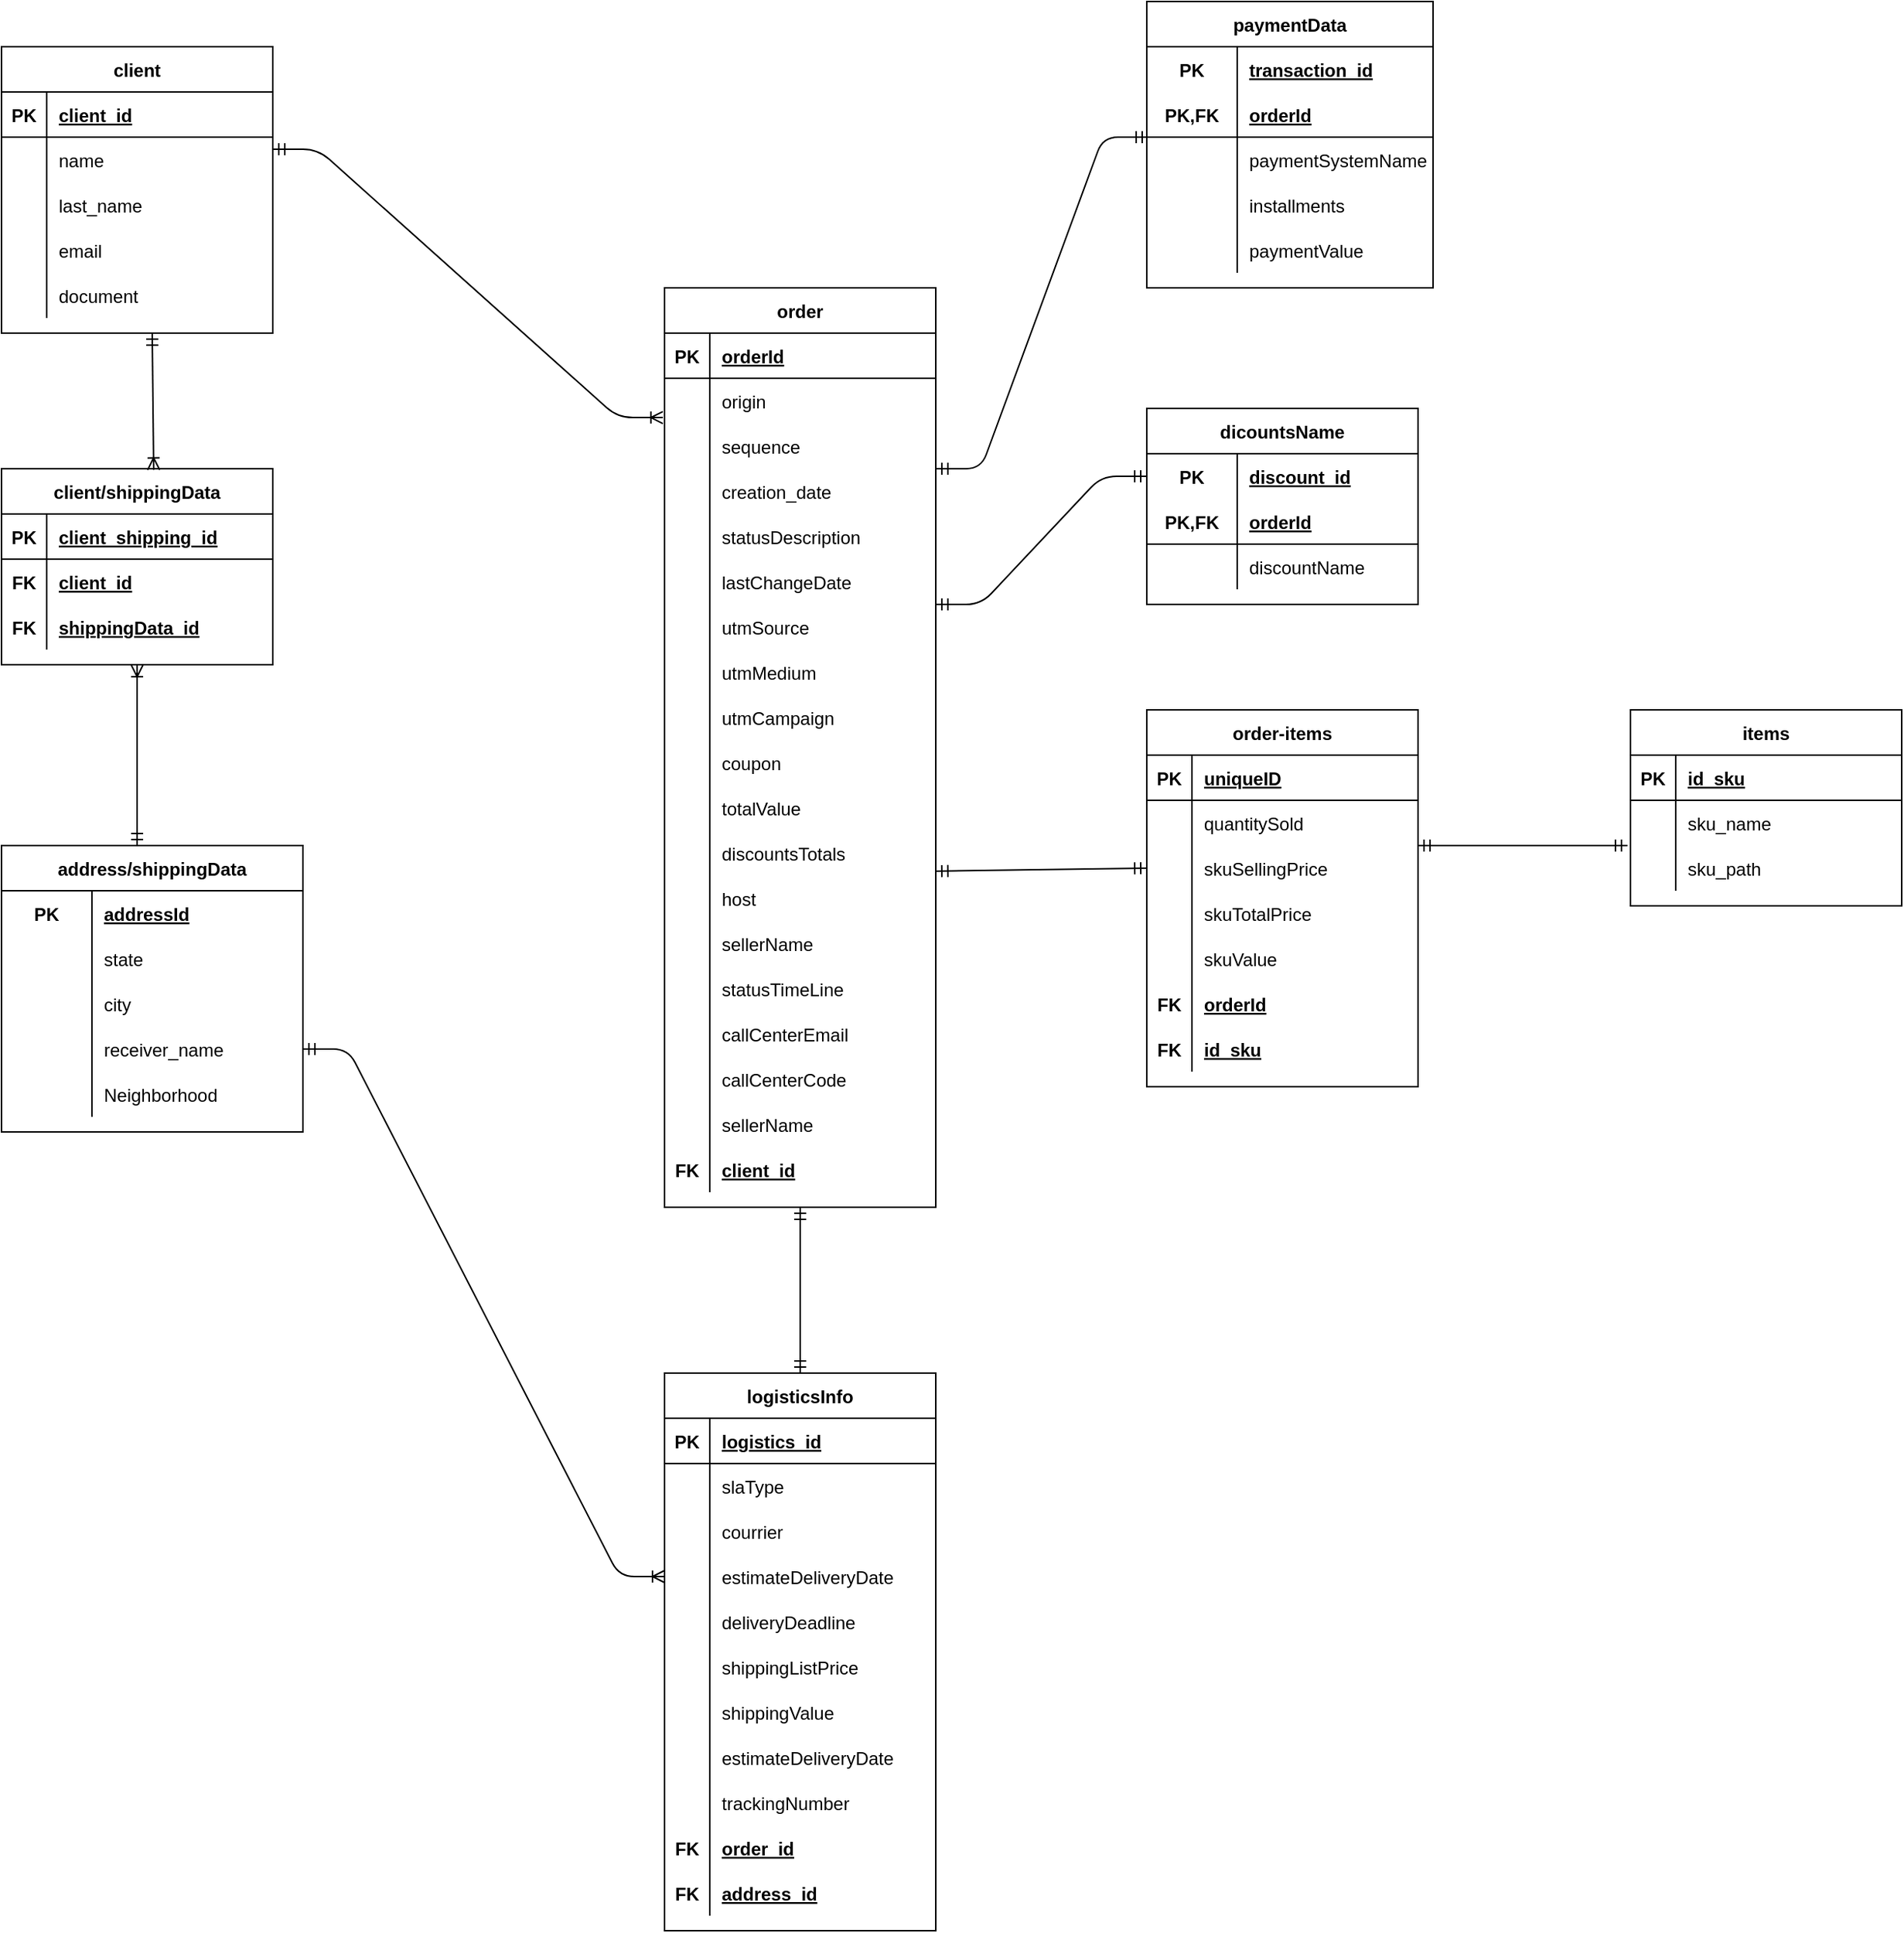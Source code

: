 <mxfile version="14.4.8" type="github">
  <diagram id="604gk_03kegVSwsiIHyd" name="Page-1">
    <mxGraphModel dx="868" dy="450" grid="1" gridSize="10" guides="1" tooltips="1" connect="1" arrows="0" fold="1" page="1" pageScale="1" pageWidth="827" pageHeight="1169" math="0" shadow="0">
      <root>
        <mxCell id="0" />
        <mxCell id="1" parent="0" />
        <mxCell id="rTyn1gQWYmgTWFJ3PG4c-1" value="client" style="shape=table;startSize=30;container=1;collapsible=1;childLayout=tableLayout;fixedRows=1;rowLines=0;fontStyle=1;align=center;resizeLast=1;" parent="1" vertex="1">
          <mxGeometry x="160" y="80" width="180" height="190" as="geometry">
            <mxRectangle x="160" y="80" width="70" height="30" as="alternateBounds" />
          </mxGeometry>
        </mxCell>
        <mxCell id="rTyn1gQWYmgTWFJ3PG4c-2" value="" style="shape=partialRectangle;collapsible=0;dropTarget=0;pointerEvents=0;fillColor=none;top=0;left=0;bottom=1;right=0;points=[[0,0.5],[1,0.5]];portConstraint=eastwest;" parent="rTyn1gQWYmgTWFJ3PG4c-1" vertex="1">
          <mxGeometry y="30" width="180" height="30" as="geometry" />
        </mxCell>
        <mxCell id="rTyn1gQWYmgTWFJ3PG4c-3" value="PK" style="shape=partialRectangle;connectable=0;fillColor=none;top=0;left=0;bottom=0;right=0;fontStyle=1;overflow=hidden;" parent="rTyn1gQWYmgTWFJ3PG4c-2" vertex="1">
          <mxGeometry width="30" height="30" as="geometry" />
        </mxCell>
        <mxCell id="rTyn1gQWYmgTWFJ3PG4c-4" value="client_id" style="shape=partialRectangle;connectable=0;fillColor=none;top=0;left=0;bottom=0;right=0;align=left;spacingLeft=6;fontStyle=5;overflow=hidden;" parent="rTyn1gQWYmgTWFJ3PG4c-2" vertex="1">
          <mxGeometry x="30" width="150" height="30" as="geometry" />
        </mxCell>
        <mxCell id="rTyn1gQWYmgTWFJ3PG4c-5" value="" style="shape=partialRectangle;collapsible=0;dropTarget=0;pointerEvents=0;fillColor=none;top=0;left=0;bottom=0;right=0;points=[[0,0.5],[1,0.5]];portConstraint=eastwest;" parent="rTyn1gQWYmgTWFJ3PG4c-1" vertex="1">
          <mxGeometry y="60" width="180" height="30" as="geometry" />
        </mxCell>
        <mxCell id="rTyn1gQWYmgTWFJ3PG4c-6" value="" style="shape=partialRectangle;connectable=0;fillColor=none;top=0;left=0;bottom=0;right=0;editable=1;overflow=hidden;" parent="rTyn1gQWYmgTWFJ3PG4c-5" vertex="1">
          <mxGeometry width="30" height="30" as="geometry" />
        </mxCell>
        <mxCell id="rTyn1gQWYmgTWFJ3PG4c-7" value="name" style="shape=partialRectangle;connectable=0;fillColor=none;top=0;left=0;bottom=0;right=0;align=left;spacingLeft=6;overflow=hidden;" parent="rTyn1gQWYmgTWFJ3PG4c-5" vertex="1">
          <mxGeometry x="30" width="150" height="30" as="geometry" />
        </mxCell>
        <mxCell id="rTyn1gQWYmgTWFJ3PG4c-8" value="" style="shape=partialRectangle;collapsible=0;dropTarget=0;pointerEvents=0;fillColor=none;top=0;left=0;bottom=0;right=0;points=[[0,0.5],[1,0.5]];portConstraint=eastwest;" parent="rTyn1gQWYmgTWFJ3PG4c-1" vertex="1">
          <mxGeometry y="90" width="180" height="30" as="geometry" />
        </mxCell>
        <mxCell id="rTyn1gQWYmgTWFJ3PG4c-9" value="" style="shape=partialRectangle;connectable=0;fillColor=none;top=0;left=0;bottom=0;right=0;editable=1;overflow=hidden;" parent="rTyn1gQWYmgTWFJ3PG4c-8" vertex="1">
          <mxGeometry width="30" height="30" as="geometry" />
        </mxCell>
        <mxCell id="rTyn1gQWYmgTWFJ3PG4c-10" value="last_name" style="shape=partialRectangle;connectable=0;fillColor=none;top=0;left=0;bottom=0;right=0;align=left;spacingLeft=6;overflow=hidden;" parent="rTyn1gQWYmgTWFJ3PG4c-8" vertex="1">
          <mxGeometry x="30" width="150" height="30" as="geometry" />
        </mxCell>
        <mxCell id="rTyn1gQWYmgTWFJ3PG4c-11" value="" style="shape=partialRectangle;collapsible=0;dropTarget=0;pointerEvents=0;fillColor=none;top=0;left=0;bottom=0;right=0;points=[[0,0.5],[1,0.5]];portConstraint=eastwest;" parent="rTyn1gQWYmgTWFJ3PG4c-1" vertex="1">
          <mxGeometry y="120" width="180" height="30" as="geometry" />
        </mxCell>
        <mxCell id="rTyn1gQWYmgTWFJ3PG4c-12" value="" style="shape=partialRectangle;connectable=0;fillColor=none;top=0;left=0;bottom=0;right=0;editable=1;overflow=hidden;" parent="rTyn1gQWYmgTWFJ3PG4c-11" vertex="1">
          <mxGeometry width="30" height="30" as="geometry" />
        </mxCell>
        <mxCell id="rTyn1gQWYmgTWFJ3PG4c-13" value="email" style="shape=partialRectangle;connectable=0;fillColor=none;top=0;left=0;bottom=0;right=0;align=left;spacingLeft=6;overflow=hidden;" parent="rTyn1gQWYmgTWFJ3PG4c-11" vertex="1">
          <mxGeometry x="30" width="150" height="30" as="geometry" />
        </mxCell>
        <mxCell id="H4yNFeZcVPX56d_gbrr9-9" value="" style="shape=partialRectangle;collapsible=0;dropTarget=0;pointerEvents=0;fillColor=none;top=0;left=0;bottom=0;right=0;points=[[0,0.5],[1,0.5]];portConstraint=eastwest;" parent="rTyn1gQWYmgTWFJ3PG4c-1" vertex="1">
          <mxGeometry y="150" width="180" height="30" as="geometry" />
        </mxCell>
        <mxCell id="H4yNFeZcVPX56d_gbrr9-10" value="" style="shape=partialRectangle;connectable=0;fillColor=none;top=0;left=0;bottom=0;right=0;editable=1;overflow=hidden;" parent="H4yNFeZcVPX56d_gbrr9-9" vertex="1">
          <mxGeometry width="30" height="30" as="geometry" />
        </mxCell>
        <mxCell id="H4yNFeZcVPX56d_gbrr9-11" value="document" style="shape=partialRectangle;connectable=0;fillColor=none;top=0;left=0;bottom=0;right=0;align=left;spacingLeft=6;overflow=hidden;" parent="H4yNFeZcVPX56d_gbrr9-9" vertex="1">
          <mxGeometry x="30" width="150" height="30" as="geometry" />
        </mxCell>
        <mxCell id="rTyn1gQWYmgTWFJ3PG4c-28" value="address/shippingData" style="shape=table;startSize=30;container=1;collapsible=1;childLayout=tableLayout;fixedRows=1;rowLines=0;fontStyle=1;align=center;resizeLast=1;" parent="1" vertex="1">
          <mxGeometry x="160" y="610" width="200" height="190" as="geometry" />
        </mxCell>
        <mxCell id="rTyn1gQWYmgTWFJ3PG4c-29" value="" style="shape=partialRectangle;collapsible=0;dropTarget=0;pointerEvents=0;fillColor=none;top=0;left=0;bottom=0;right=0;points=[[0,0.5],[1,0.5]];portConstraint=eastwest;" parent="rTyn1gQWYmgTWFJ3PG4c-28" vertex="1">
          <mxGeometry y="30" width="200" height="30" as="geometry" />
        </mxCell>
        <mxCell id="rTyn1gQWYmgTWFJ3PG4c-30" value="PK" style="shape=partialRectangle;connectable=0;fillColor=none;top=0;left=0;bottom=0;right=0;fontStyle=1;overflow=hidden;" parent="rTyn1gQWYmgTWFJ3PG4c-29" vertex="1">
          <mxGeometry width="60" height="30" as="geometry" />
        </mxCell>
        <mxCell id="rTyn1gQWYmgTWFJ3PG4c-31" value="addressId" style="shape=partialRectangle;connectable=0;fillColor=none;top=0;left=0;bottom=0;right=0;align=left;spacingLeft=6;fontStyle=5;overflow=hidden;" parent="rTyn1gQWYmgTWFJ3PG4c-29" vertex="1">
          <mxGeometry x="60" width="140" height="30" as="geometry" />
        </mxCell>
        <mxCell id="rTyn1gQWYmgTWFJ3PG4c-35" value="" style="shape=partialRectangle;collapsible=0;dropTarget=0;pointerEvents=0;fillColor=none;top=0;left=0;bottom=0;right=0;points=[[0,0.5],[1,0.5]];portConstraint=eastwest;" parent="rTyn1gQWYmgTWFJ3PG4c-28" vertex="1">
          <mxGeometry y="60" width="200" height="30" as="geometry" />
        </mxCell>
        <mxCell id="rTyn1gQWYmgTWFJ3PG4c-36" value="" style="shape=partialRectangle;connectable=0;fillColor=none;top=0;left=0;bottom=0;right=0;editable=1;overflow=hidden;" parent="rTyn1gQWYmgTWFJ3PG4c-35" vertex="1">
          <mxGeometry width="60" height="30" as="geometry" />
        </mxCell>
        <mxCell id="rTyn1gQWYmgTWFJ3PG4c-37" value="state" style="shape=partialRectangle;connectable=0;fillColor=none;top=0;left=0;bottom=0;right=0;align=left;spacingLeft=6;overflow=hidden;" parent="rTyn1gQWYmgTWFJ3PG4c-35" vertex="1">
          <mxGeometry x="60" width="140" height="30" as="geometry" />
        </mxCell>
        <mxCell id="rTyn1gQWYmgTWFJ3PG4c-38" value="" style="shape=partialRectangle;collapsible=0;dropTarget=0;pointerEvents=0;fillColor=none;top=0;left=0;bottom=0;right=0;points=[[0,0.5],[1,0.5]];portConstraint=eastwest;" parent="rTyn1gQWYmgTWFJ3PG4c-28" vertex="1">
          <mxGeometry y="90" width="200" height="30" as="geometry" />
        </mxCell>
        <mxCell id="rTyn1gQWYmgTWFJ3PG4c-39" value="" style="shape=partialRectangle;connectable=0;fillColor=none;top=0;left=0;bottom=0;right=0;editable=1;overflow=hidden;" parent="rTyn1gQWYmgTWFJ3PG4c-38" vertex="1">
          <mxGeometry width="60" height="30" as="geometry" />
        </mxCell>
        <mxCell id="rTyn1gQWYmgTWFJ3PG4c-40" value="city" style="shape=partialRectangle;connectable=0;fillColor=none;top=0;left=0;bottom=0;right=0;align=left;spacingLeft=6;overflow=hidden;" parent="rTyn1gQWYmgTWFJ3PG4c-38" vertex="1">
          <mxGeometry x="60" width="140" height="30" as="geometry" />
        </mxCell>
        <mxCell id="rTyn1gQWYmgTWFJ3PG4c-41" value="" style="shape=partialRectangle;collapsible=0;dropTarget=0;pointerEvents=0;fillColor=none;top=0;left=0;bottom=0;right=0;points=[[0,0.5],[1,0.5]];portConstraint=eastwest;" parent="rTyn1gQWYmgTWFJ3PG4c-28" vertex="1">
          <mxGeometry y="120" width="200" height="30" as="geometry" />
        </mxCell>
        <mxCell id="rTyn1gQWYmgTWFJ3PG4c-42" value="" style="shape=partialRectangle;connectable=0;fillColor=none;top=0;left=0;bottom=0;right=0;editable=1;overflow=hidden;" parent="rTyn1gQWYmgTWFJ3PG4c-41" vertex="1">
          <mxGeometry width="60" height="30" as="geometry" />
        </mxCell>
        <mxCell id="rTyn1gQWYmgTWFJ3PG4c-43" value="receiver_name" style="shape=partialRectangle;connectable=0;fillColor=none;top=0;left=0;bottom=0;right=0;align=left;spacingLeft=6;overflow=hidden;" parent="rTyn1gQWYmgTWFJ3PG4c-41" vertex="1">
          <mxGeometry x="60" width="140" height="30" as="geometry" />
        </mxCell>
        <mxCell id="rTyn1gQWYmgTWFJ3PG4c-44" value="" style="shape=partialRectangle;collapsible=0;dropTarget=0;pointerEvents=0;fillColor=none;top=0;left=0;bottom=0;right=0;points=[[0,0.5],[1,0.5]];portConstraint=eastwest;" parent="rTyn1gQWYmgTWFJ3PG4c-28" vertex="1">
          <mxGeometry y="150" width="200" height="30" as="geometry" />
        </mxCell>
        <mxCell id="rTyn1gQWYmgTWFJ3PG4c-45" value="" style="shape=partialRectangle;connectable=0;fillColor=none;top=0;left=0;bottom=0;right=0;editable=1;overflow=hidden;" parent="rTyn1gQWYmgTWFJ3PG4c-44" vertex="1">
          <mxGeometry width="60" height="30" as="geometry" />
        </mxCell>
        <mxCell id="rTyn1gQWYmgTWFJ3PG4c-46" value="Neighborhood" style="shape=partialRectangle;connectable=0;fillColor=none;top=0;left=0;bottom=0;right=0;align=left;spacingLeft=6;overflow=hidden;" parent="rTyn1gQWYmgTWFJ3PG4c-44" vertex="1">
          <mxGeometry x="60" width="140" height="30" as="geometry" />
        </mxCell>
        <mxCell id="rTyn1gQWYmgTWFJ3PG4c-50" value="order" style="shape=table;startSize=30;container=1;collapsible=1;childLayout=tableLayout;fixedRows=1;rowLines=0;fontStyle=1;align=center;resizeLast=1;" parent="1" vertex="1">
          <mxGeometry x="600" y="240" width="180" height="610" as="geometry" />
        </mxCell>
        <mxCell id="rTyn1gQWYmgTWFJ3PG4c-51" value="" style="shape=partialRectangle;collapsible=0;dropTarget=0;pointerEvents=0;fillColor=none;top=0;left=0;bottom=1;right=0;points=[[0,0.5],[1,0.5]];portConstraint=eastwest;" parent="rTyn1gQWYmgTWFJ3PG4c-50" vertex="1">
          <mxGeometry y="30" width="180" height="30" as="geometry" />
        </mxCell>
        <mxCell id="rTyn1gQWYmgTWFJ3PG4c-52" value="PK" style="shape=partialRectangle;connectable=0;fillColor=none;top=0;left=0;bottom=0;right=0;fontStyle=1;overflow=hidden;" parent="rTyn1gQWYmgTWFJ3PG4c-51" vertex="1">
          <mxGeometry width="30" height="30" as="geometry" />
        </mxCell>
        <mxCell id="rTyn1gQWYmgTWFJ3PG4c-53" value="orderId" style="shape=partialRectangle;connectable=0;fillColor=none;top=0;left=0;bottom=0;right=0;align=left;spacingLeft=6;fontStyle=5;overflow=hidden;" parent="rTyn1gQWYmgTWFJ3PG4c-51" vertex="1">
          <mxGeometry x="30" width="150" height="30" as="geometry" />
        </mxCell>
        <mxCell id="rTyn1gQWYmgTWFJ3PG4c-54" value="" style="shape=partialRectangle;collapsible=0;dropTarget=0;pointerEvents=0;fillColor=none;top=0;left=0;bottom=0;right=0;points=[[0,0.5],[1,0.5]];portConstraint=eastwest;" parent="rTyn1gQWYmgTWFJ3PG4c-50" vertex="1">
          <mxGeometry y="60" width="180" height="30" as="geometry" />
        </mxCell>
        <mxCell id="rTyn1gQWYmgTWFJ3PG4c-55" value="" style="shape=partialRectangle;connectable=0;fillColor=none;top=0;left=0;bottom=0;right=0;editable=1;overflow=hidden;" parent="rTyn1gQWYmgTWFJ3PG4c-54" vertex="1">
          <mxGeometry width="30" height="30" as="geometry" />
        </mxCell>
        <mxCell id="rTyn1gQWYmgTWFJ3PG4c-56" value="origin" style="shape=partialRectangle;connectable=0;fillColor=none;top=0;left=0;bottom=0;right=0;align=left;spacingLeft=6;overflow=hidden;" parent="rTyn1gQWYmgTWFJ3PG4c-54" vertex="1">
          <mxGeometry x="30" width="150" height="30" as="geometry" />
        </mxCell>
        <mxCell id="rTyn1gQWYmgTWFJ3PG4c-57" value="" style="shape=partialRectangle;collapsible=0;dropTarget=0;pointerEvents=0;fillColor=none;top=0;left=0;bottom=0;right=0;points=[[0,0.5],[1,0.5]];portConstraint=eastwest;" parent="rTyn1gQWYmgTWFJ3PG4c-50" vertex="1">
          <mxGeometry y="90" width="180" height="30" as="geometry" />
        </mxCell>
        <mxCell id="rTyn1gQWYmgTWFJ3PG4c-58" value="" style="shape=partialRectangle;connectable=0;fillColor=none;top=0;left=0;bottom=0;right=0;editable=1;overflow=hidden;" parent="rTyn1gQWYmgTWFJ3PG4c-57" vertex="1">
          <mxGeometry width="30" height="30" as="geometry" />
        </mxCell>
        <mxCell id="rTyn1gQWYmgTWFJ3PG4c-59" value="sequence" style="shape=partialRectangle;connectable=0;fillColor=none;top=0;left=0;bottom=0;right=0;align=left;spacingLeft=6;overflow=hidden;" parent="rTyn1gQWYmgTWFJ3PG4c-57" vertex="1">
          <mxGeometry x="30" width="150" height="30" as="geometry" />
        </mxCell>
        <mxCell id="rTyn1gQWYmgTWFJ3PG4c-60" value="" style="shape=partialRectangle;collapsible=0;dropTarget=0;pointerEvents=0;fillColor=none;top=0;left=0;bottom=0;right=0;points=[[0,0.5],[1,0.5]];portConstraint=eastwest;" parent="rTyn1gQWYmgTWFJ3PG4c-50" vertex="1">
          <mxGeometry y="120" width="180" height="30" as="geometry" />
        </mxCell>
        <mxCell id="rTyn1gQWYmgTWFJ3PG4c-61" value="" style="shape=partialRectangle;connectable=0;fillColor=none;top=0;left=0;bottom=0;right=0;editable=1;overflow=hidden;" parent="rTyn1gQWYmgTWFJ3PG4c-60" vertex="1">
          <mxGeometry width="30" height="30" as="geometry" />
        </mxCell>
        <mxCell id="rTyn1gQWYmgTWFJ3PG4c-62" value="creation_date" style="shape=partialRectangle;connectable=0;fillColor=none;top=0;left=0;bottom=0;right=0;align=left;spacingLeft=6;overflow=hidden;" parent="rTyn1gQWYmgTWFJ3PG4c-60" vertex="1">
          <mxGeometry x="30" width="150" height="30" as="geometry" />
        </mxCell>
        <mxCell id="rTyn1gQWYmgTWFJ3PG4c-64" value="" style="shape=partialRectangle;collapsible=0;dropTarget=0;pointerEvents=0;fillColor=none;top=0;left=0;bottom=0;right=0;points=[[0,0.5],[1,0.5]];portConstraint=eastwest;" parent="rTyn1gQWYmgTWFJ3PG4c-50" vertex="1">
          <mxGeometry y="150" width="180" height="30" as="geometry" />
        </mxCell>
        <mxCell id="rTyn1gQWYmgTWFJ3PG4c-65" value="" style="shape=partialRectangle;connectable=0;fillColor=none;top=0;left=0;bottom=0;right=0;editable=1;overflow=hidden;" parent="rTyn1gQWYmgTWFJ3PG4c-64" vertex="1">
          <mxGeometry width="30" height="30" as="geometry" />
        </mxCell>
        <mxCell id="rTyn1gQWYmgTWFJ3PG4c-66" value="statusDescription" style="shape=partialRectangle;connectable=0;fillColor=none;top=0;left=0;bottom=0;right=0;align=left;spacingLeft=6;overflow=hidden;" parent="rTyn1gQWYmgTWFJ3PG4c-64" vertex="1">
          <mxGeometry x="30" width="150" height="30" as="geometry" />
        </mxCell>
        <mxCell id="rTyn1gQWYmgTWFJ3PG4c-67" value="" style="shape=partialRectangle;collapsible=0;dropTarget=0;pointerEvents=0;fillColor=none;top=0;left=0;bottom=0;right=0;points=[[0,0.5],[1,0.5]];portConstraint=eastwest;" parent="rTyn1gQWYmgTWFJ3PG4c-50" vertex="1">
          <mxGeometry y="180" width="180" height="30" as="geometry" />
        </mxCell>
        <mxCell id="rTyn1gQWYmgTWFJ3PG4c-68" value="" style="shape=partialRectangle;connectable=0;fillColor=none;top=0;left=0;bottom=0;right=0;editable=1;overflow=hidden;" parent="rTyn1gQWYmgTWFJ3PG4c-67" vertex="1">
          <mxGeometry width="30" height="30" as="geometry" />
        </mxCell>
        <mxCell id="rTyn1gQWYmgTWFJ3PG4c-69" value="lastChangeDate" style="shape=partialRectangle;connectable=0;fillColor=none;top=0;left=0;bottom=0;right=0;align=left;spacingLeft=6;overflow=hidden;" parent="rTyn1gQWYmgTWFJ3PG4c-67" vertex="1">
          <mxGeometry x="30" width="150" height="30" as="geometry" />
        </mxCell>
        <mxCell id="rTyn1gQWYmgTWFJ3PG4c-70" value="" style="shape=partialRectangle;collapsible=0;dropTarget=0;pointerEvents=0;fillColor=none;top=0;left=0;bottom=0;right=0;points=[[0,0.5],[1,0.5]];portConstraint=eastwest;" parent="rTyn1gQWYmgTWFJ3PG4c-50" vertex="1">
          <mxGeometry y="210" width="180" height="30" as="geometry" />
        </mxCell>
        <mxCell id="rTyn1gQWYmgTWFJ3PG4c-71" value="" style="shape=partialRectangle;connectable=0;fillColor=none;top=0;left=0;bottom=0;right=0;editable=1;overflow=hidden;" parent="rTyn1gQWYmgTWFJ3PG4c-70" vertex="1">
          <mxGeometry width="30" height="30" as="geometry" />
        </mxCell>
        <mxCell id="rTyn1gQWYmgTWFJ3PG4c-72" value="utmSource" style="shape=partialRectangle;connectable=0;fillColor=none;top=0;left=0;bottom=0;right=0;align=left;spacingLeft=6;overflow=hidden;" parent="rTyn1gQWYmgTWFJ3PG4c-70" vertex="1">
          <mxGeometry x="30" width="150" height="30" as="geometry" />
        </mxCell>
        <mxCell id="dsXv5c9ocNyqyRWNyyf_-46" value="" style="shape=partialRectangle;collapsible=0;dropTarget=0;pointerEvents=0;fillColor=none;top=0;left=0;bottom=0;right=0;points=[[0,0.5],[1,0.5]];portConstraint=eastwest;" parent="rTyn1gQWYmgTWFJ3PG4c-50" vertex="1">
          <mxGeometry y="240" width="180" height="30" as="geometry" />
        </mxCell>
        <mxCell id="dsXv5c9ocNyqyRWNyyf_-47" value="" style="shape=partialRectangle;connectable=0;fillColor=none;top=0;left=0;bottom=0;right=0;editable=1;overflow=hidden;" parent="dsXv5c9ocNyqyRWNyyf_-46" vertex="1">
          <mxGeometry width="30" height="30" as="geometry" />
        </mxCell>
        <mxCell id="dsXv5c9ocNyqyRWNyyf_-48" value="utmMedium" style="shape=partialRectangle;connectable=0;fillColor=none;top=0;left=0;bottom=0;right=0;align=left;spacingLeft=6;overflow=hidden;" parent="dsXv5c9ocNyqyRWNyyf_-46" vertex="1">
          <mxGeometry x="30" width="150" height="30" as="geometry" />
        </mxCell>
        <mxCell id="H4yNFeZcVPX56d_gbrr9-6" value="" style="shape=partialRectangle;collapsible=0;dropTarget=0;pointerEvents=0;fillColor=none;top=0;left=0;bottom=0;right=0;points=[[0,0.5],[1,0.5]];portConstraint=eastwest;" parent="rTyn1gQWYmgTWFJ3PG4c-50" vertex="1">
          <mxGeometry y="270" width="180" height="30" as="geometry" />
        </mxCell>
        <mxCell id="H4yNFeZcVPX56d_gbrr9-7" value="" style="shape=partialRectangle;connectable=0;fillColor=none;top=0;left=0;bottom=0;right=0;editable=1;overflow=hidden;" parent="H4yNFeZcVPX56d_gbrr9-6" vertex="1">
          <mxGeometry width="30" height="30" as="geometry" />
        </mxCell>
        <mxCell id="H4yNFeZcVPX56d_gbrr9-8" value="utmCampaign" style="shape=partialRectangle;connectable=0;fillColor=none;top=0;left=0;bottom=0;right=0;align=left;spacingLeft=6;overflow=hidden;" parent="H4yNFeZcVPX56d_gbrr9-6" vertex="1">
          <mxGeometry x="30" width="150" height="30" as="geometry" />
        </mxCell>
        <mxCell id="dsXv5c9ocNyqyRWNyyf_-49" value="" style="shape=partialRectangle;collapsible=0;dropTarget=0;pointerEvents=0;fillColor=none;top=0;left=0;bottom=0;right=0;points=[[0,0.5],[1,0.5]];portConstraint=eastwest;" parent="rTyn1gQWYmgTWFJ3PG4c-50" vertex="1">
          <mxGeometry y="300" width="180" height="30" as="geometry" />
        </mxCell>
        <mxCell id="dsXv5c9ocNyqyRWNyyf_-50" value="" style="shape=partialRectangle;connectable=0;fillColor=none;top=0;left=0;bottom=0;right=0;editable=1;overflow=hidden;" parent="dsXv5c9ocNyqyRWNyyf_-49" vertex="1">
          <mxGeometry width="30" height="30" as="geometry" />
        </mxCell>
        <mxCell id="dsXv5c9ocNyqyRWNyyf_-51" value="coupon" style="shape=partialRectangle;connectable=0;fillColor=none;top=0;left=0;bottom=0;right=0;align=left;spacingLeft=6;overflow=hidden;" parent="dsXv5c9ocNyqyRWNyyf_-49" vertex="1">
          <mxGeometry x="30" width="150" height="30" as="geometry" />
        </mxCell>
        <mxCell id="dsXv5c9ocNyqyRWNyyf_-52" value="" style="shape=partialRectangle;collapsible=0;dropTarget=0;pointerEvents=0;fillColor=none;top=0;left=0;bottom=0;right=0;points=[[0,0.5],[1,0.5]];portConstraint=eastwest;" parent="rTyn1gQWYmgTWFJ3PG4c-50" vertex="1">
          <mxGeometry y="330" width="180" height="30" as="geometry" />
        </mxCell>
        <mxCell id="dsXv5c9ocNyqyRWNyyf_-53" value="" style="shape=partialRectangle;connectable=0;fillColor=none;top=0;left=0;bottom=0;right=0;editable=1;overflow=hidden;" parent="dsXv5c9ocNyqyRWNyyf_-52" vertex="1">
          <mxGeometry width="30" height="30" as="geometry" />
        </mxCell>
        <mxCell id="dsXv5c9ocNyqyRWNyyf_-54" value="totalValue" style="shape=partialRectangle;connectable=0;fillColor=none;top=0;left=0;bottom=0;right=0;align=left;spacingLeft=6;overflow=hidden;" parent="dsXv5c9ocNyqyRWNyyf_-52" vertex="1">
          <mxGeometry x="30" width="150" height="30" as="geometry" />
        </mxCell>
        <mxCell id="dsXv5c9ocNyqyRWNyyf_-55" value="" style="shape=partialRectangle;collapsible=0;dropTarget=0;pointerEvents=0;fillColor=none;top=0;left=0;bottom=0;right=0;points=[[0,0.5],[1,0.5]];portConstraint=eastwest;" parent="rTyn1gQWYmgTWFJ3PG4c-50" vertex="1">
          <mxGeometry y="360" width="180" height="30" as="geometry" />
        </mxCell>
        <mxCell id="dsXv5c9ocNyqyRWNyyf_-56" value="" style="shape=partialRectangle;connectable=0;fillColor=none;top=0;left=0;bottom=0;right=0;editable=1;overflow=hidden;" parent="dsXv5c9ocNyqyRWNyyf_-55" vertex="1">
          <mxGeometry width="30" height="30" as="geometry" />
        </mxCell>
        <mxCell id="dsXv5c9ocNyqyRWNyyf_-57" value="discountsTotals" style="shape=partialRectangle;connectable=0;fillColor=none;top=0;left=0;bottom=0;right=0;align=left;spacingLeft=6;overflow=hidden;" parent="dsXv5c9ocNyqyRWNyyf_-55" vertex="1">
          <mxGeometry x="30" width="150" height="30" as="geometry" />
        </mxCell>
        <mxCell id="dsXv5c9ocNyqyRWNyyf_-64" value="" style="shape=partialRectangle;collapsible=0;dropTarget=0;pointerEvents=0;fillColor=none;top=0;left=0;bottom=0;right=0;points=[[0,0.5],[1,0.5]];portConstraint=eastwest;" parent="rTyn1gQWYmgTWFJ3PG4c-50" vertex="1">
          <mxGeometry y="390" width="180" height="30" as="geometry" />
        </mxCell>
        <mxCell id="dsXv5c9ocNyqyRWNyyf_-65" value="" style="shape=partialRectangle;connectable=0;fillColor=none;top=0;left=0;bottom=0;right=0;editable=1;overflow=hidden;" parent="dsXv5c9ocNyqyRWNyyf_-64" vertex="1">
          <mxGeometry width="30" height="30" as="geometry" />
        </mxCell>
        <mxCell id="dsXv5c9ocNyqyRWNyyf_-66" value="host" style="shape=partialRectangle;connectable=0;fillColor=none;top=0;left=0;bottom=0;right=0;align=left;spacingLeft=6;overflow=hidden;" parent="dsXv5c9ocNyqyRWNyyf_-64" vertex="1">
          <mxGeometry x="30" width="150" height="30" as="geometry" />
        </mxCell>
        <mxCell id="dsXv5c9ocNyqyRWNyyf_-58" value="" style="shape=partialRectangle;collapsible=0;dropTarget=0;pointerEvents=0;fillColor=none;top=0;left=0;bottom=0;right=0;points=[[0,0.5],[1,0.5]];portConstraint=eastwest;" parent="rTyn1gQWYmgTWFJ3PG4c-50" vertex="1">
          <mxGeometry y="420" width="180" height="30" as="geometry" />
        </mxCell>
        <mxCell id="dsXv5c9ocNyqyRWNyyf_-59" value="" style="shape=partialRectangle;connectable=0;fillColor=none;top=0;left=0;bottom=0;right=0;editable=1;overflow=hidden;" parent="dsXv5c9ocNyqyRWNyyf_-58" vertex="1">
          <mxGeometry width="30" height="30" as="geometry" />
        </mxCell>
        <mxCell id="dsXv5c9ocNyqyRWNyyf_-60" value="sellerName" style="shape=partialRectangle;connectable=0;fillColor=none;top=0;left=0;bottom=0;right=0;align=left;spacingLeft=6;overflow=hidden;" parent="dsXv5c9ocNyqyRWNyyf_-58" vertex="1">
          <mxGeometry x="30" width="150" height="30" as="geometry" />
        </mxCell>
        <mxCell id="dsXv5c9ocNyqyRWNyyf_-61" value="" style="shape=partialRectangle;collapsible=0;dropTarget=0;pointerEvents=0;fillColor=none;top=0;left=0;bottom=0;right=0;points=[[0,0.5],[1,0.5]];portConstraint=eastwest;" parent="rTyn1gQWYmgTWFJ3PG4c-50" vertex="1">
          <mxGeometry y="450" width="180" height="30" as="geometry" />
        </mxCell>
        <mxCell id="dsXv5c9ocNyqyRWNyyf_-62" value="" style="shape=partialRectangle;connectable=0;fillColor=none;top=0;left=0;bottom=0;right=0;editable=1;overflow=hidden;" parent="dsXv5c9ocNyqyRWNyyf_-61" vertex="1">
          <mxGeometry width="30" height="30" as="geometry" />
        </mxCell>
        <mxCell id="dsXv5c9ocNyqyRWNyyf_-63" value="statusTimeLine" style="shape=partialRectangle;connectable=0;fillColor=none;top=0;left=0;bottom=0;right=0;align=left;spacingLeft=6;overflow=hidden;" parent="dsXv5c9ocNyqyRWNyyf_-61" vertex="1">
          <mxGeometry x="30" width="150" height="30" as="geometry" />
        </mxCell>
        <mxCell id="54OJpG75r7dxFOnxZTyC-99" value="" style="shape=partialRectangle;collapsible=0;dropTarget=0;pointerEvents=0;fillColor=none;top=0;left=0;bottom=0;right=0;points=[[0,0.5],[1,0.5]];portConstraint=eastwest;" vertex="1" parent="rTyn1gQWYmgTWFJ3PG4c-50">
          <mxGeometry y="480" width="180" height="30" as="geometry" />
        </mxCell>
        <mxCell id="54OJpG75r7dxFOnxZTyC-100" value="" style="shape=partialRectangle;connectable=0;fillColor=none;top=0;left=0;bottom=0;right=0;editable=1;overflow=hidden;" vertex="1" parent="54OJpG75r7dxFOnxZTyC-99">
          <mxGeometry width="30" height="30" as="geometry" />
        </mxCell>
        <mxCell id="54OJpG75r7dxFOnxZTyC-101" value="callCenterEmail" style="shape=partialRectangle;connectable=0;fillColor=none;top=0;left=0;bottom=0;right=0;align=left;spacingLeft=6;overflow=hidden;" vertex="1" parent="54OJpG75r7dxFOnxZTyC-99">
          <mxGeometry x="30" width="150" height="30" as="geometry" />
        </mxCell>
        <mxCell id="54OJpG75r7dxFOnxZTyC-102" value="" style="shape=partialRectangle;collapsible=0;dropTarget=0;pointerEvents=0;fillColor=none;top=0;left=0;bottom=0;right=0;points=[[0,0.5],[1,0.5]];portConstraint=eastwest;" vertex="1" parent="rTyn1gQWYmgTWFJ3PG4c-50">
          <mxGeometry y="510" width="180" height="30" as="geometry" />
        </mxCell>
        <mxCell id="54OJpG75r7dxFOnxZTyC-103" value="" style="shape=partialRectangle;connectable=0;fillColor=none;top=0;left=0;bottom=0;right=0;editable=1;overflow=hidden;" vertex="1" parent="54OJpG75r7dxFOnxZTyC-102">
          <mxGeometry width="30" height="30" as="geometry" />
        </mxCell>
        <mxCell id="54OJpG75r7dxFOnxZTyC-104" value="callCenterCode" style="shape=partialRectangle;connectable=0;fillColor=none;top=0;left=0;bottom=0;right=0;align=left;spacingLeft=6;overflow=hidden;" vertex="1" parent="54OJpG75r7dxFOnxZTyC-102">
          <mxGeometry x="30" width="150" height="30" as="geometry" />
        </mxCell>
        <mxCell id="54OJpG75r7dxFOnxZTyC-105" value="" style="shape=partialRectangle;collapsible=0;dropTarget=0;pointerEvents=0;fillColor=none;top=0;left=0;bottom=0;right=0;points=[[0,0.5],[1,0.5]];portConstraint=eastwest;" vertex="1" parent="rTyn1gQWYmgTWFJ3PG4c-50">
          <mxGeometry y="540" width="180" height="30" as="geometry" />
        </mxCell>
        <mxCell id="54OJpG75r7dxFOnxZTyC-106" value="" style="shape=partialRectangle;connectable=0;fillColor=none;top=0;left=0;bottom=0;right=0;editable=1;overflow=hidden;" vertex="1" parent="54OJpG75r7dxFOnxZTyC-105">
          <mxGeometry width="30" height="30" as="geometry" />
        </mxCell>
        <mxCell id="54OJpG75r7dxFOnxZTyC-107" value="sellerName" style="shape=partialRectangle;connectable=0;fillColor=none;top=0;left=0;bottom=0;right=0;align=left;spacingLeft=6;overflow=hidden;" vertex="1" parent="54OJpG75r7dxFOnxZTyC-105">
          <mxGeometry x="30" width="150" height="30" as="geometry" />
        </mxCell>
        <mxCell id="rTyn1gQWYmgTWFJ3PG4c-73" value="" style="shape=partialRectangle;collapsible=0;dropTarget=0;pointerEvents=0;fillColor=none;top=0;left=0;bottom=0;right=0;points=[[0,0.5],[1,0.5]];portConstraint=eastwest;" parent="rTyn1gQWYmgTWFJ3PG4c-50" vertex="1">
          <mxGeometry y="570" width="180" height="30" as="geometry" />
        </mxCell>
        <mxCell id="rTyn1gQWYmgTWFJ3PG4c-74" value="FK" style="shape=partialRectangle;connectable=0;fillColor=none;top=0;left=0;bottom=0;right=0;editable=1;overflow=hidden;fontStyle=1" parent="rTyn1gQWYmgTWFJ3PG4c-73" vertex="1">
          <mxGeometry width="30" height="30" as="geometry" />
        </mxCell>
        <mxCell id="rTyn1gQWYmgTWFJ3PG4c-75" value="client_id" style="shape=partialRectangle;connectable=0;fillColor=none;top=0;left=0;bottom=0;right=0;align=left;spacingLeft=6;overflow=hidden;fontStyle=5" parent="rTyn1gQWYmgTWFJ3PG4c-73" vertex="1">
          <mxGeometry x="30" width="150" height="30" as="geometry" />
        </mxCell>
        <mxCell id="rTyn1gQWYmgTWFJ3PG4c-63" value="" style="edgeStyle=entityRelationEdgeStyle;fontSize=12;html=1;endArrow=ERoneToMany;startArrow=ERmandOne;entryX=-0.006;entryY=-0.133;entryDx=0;entryDy=0;entryPerimeter=0;" parent="1" target="rTyn1gQWYmgTWFJ3PG4c-57" edge="1">
          <mxGeometry width="100" height="100" relative="1" as="geometry">
            <mxPoint x="340" y="148" as="sourcePoint" />
            <mxPoint x="540" y="240" as="targetPoint" />
          </mxGeometry>
        </mxCell>
        <mxCell id="dsXv5c9ocNyqyRWNyyf_-1" value="client/shippingData" style="shape=table;startSize=30;container=1;collapsible=1;childLayout=tableLayout;fixedRows=1;rowLines=0;fontStyle=1;align=center;resizeLast=1;" parent="1" vertex="1">
          <mxGeometry x="160" y="360" width="180" height="130" as="geometry" />
        </mxCell>
        <mxCell id="dsXv5c9ocNyqyRWNyyf_-2" value="" style="shape=partialRectangle;collapsible=0;dropTarget=0;pointerEvents=0;fillColor=none;top=0;left=0;bottom=1;right=0;points=[[0,0.5],[1,0.5]];portConstraint=eastwest;" parent="dsXv5c9ocNyqyRWNyyf_-1" vertex="1">
          <mxGeometry y="30" width="180" height="30" as="geometry" />
        </mxCell>
        <mxCell id="dsXv5c9ocNyqyRWNyyf_-3" value="PK" style="shape=partialRectangle;connectable=0;fillColor=none;top=0;left=0;bottom=0;right=0;fontStyle=1;overflow=hidden;" parent="dsXv5c9ocNyqyRWNyyf_-2" vertex="1">
          <mxGeometry width="30" height="30" as="geometry" />
        </mxCell>
        <mxCell id="dsXv5c9ocNyqyRWNyyf_-4" value="client_shipping_id" style="shape=partialRectangle;connectable=0;fillColor=none;top=0;left=0;bottom=0;right=0;align=left;spacingLeft=6;fontStyle=5;overflow=hidden;" parent="dsXv5c9ocNyqyRWNyyf_-2" vertex="1">
          <mxGeometry x="30" width="150" height="30" as="geometry" />
        </mxCell>
        <mxCell id="dsXv5c9ocNyqyRWNyyf_-8" value="" style="shape=partialRectangle;collapsible=0;dropTarget=0;pointerEvents=0;fillColor=none;top=0;left=0;bottom=0;right=0;points=[[0,0.5],[1,0.5]];portConstraint=eastwest;" parent="dsXv5c9ocNyqyRWNyyf_-1" vertex="1">
          <mxGeometry y="60" width="180" height="30" as="geometry" />
        </mxCell>
        <mxCell id="dsXv5c9ocNyqyRWNyyf_-9" value="FK" style="shape=partialRectangle;connectable=0;fillColor=none;top=0;left=0;bottom=0;right=0;editable=1;overflow=hidden;fontStyle=1" parent="dsXv5c9ocNyqyRWNyyf_-8" vertex="1">
          <mxGeometry width="30" height="30" as="geometry" />
        </mxCell>
        <mxCell id="dsXv5c9ocNyqyRWNyyf_-10" value="client_id" style="shape=partialRectangle;connectable=0;fillColor=none;top=0;left=0;bottom=0;right=0;align=left;spacingLeft=6;overflow=hidden;fontStyle=5" parent="dsXv5c9ocNyqyRWNyyf_-8" vertex="1">
          <mxGeometry x="30" width="150" height="30" as="geometry" />
        </mxCell>
        <mxCell id="dsXv5c9ocNyqyRWNyyf_-11" value="" style="shape=partialRectangle;collapsible=0;dropTarget=0;pointerEvents=0;fillColor=none;top=0;left=0;bottom=0;right=0;points=[[0,0.5],[1,0.5]];portConstraint=eastwest;" parent="dsXv5c9ocNyqyRWNyyf_-1" vertex="1">
          <mxGeometry y="90" width="180" height="30" as="geometry" />
        </mxCell>
        <mxCell id="dsXv5c9ocNyqyRWNyyf_-12" value="FK" style="shape=partialRectangle;connectable=0;fillColor=none;top=0;left=0;bottom=0;right=0;editable=1;overflow=hidden;fontStyle=1" parent="dsXv5c9ocNyqyRWNyyf_-11" vertex="1">
          <mxGeometry width="30" height="30" as="geometry" />
        </mxCell>
        <mxCell id="dsXv5c9ocNyqyRWNyyf_-13" value="shippingData_id" style="shape=partialRectangle;connectable=0;fillColor=none;top=0;left=0;bottom=0;right=0;align=left;spacingLeft=6;overflow=hidden;fontStyle=5" parent="dsXv5c9ocNyqyRWNyyf_-11" vertex="1">
          <mxGeometry x="30" width="150" height="30" as="geometry" />
        </mxCell>
        <mxCell id="dsXv5c9ocNyqyRWNyyf_-14" value="" style="fontSize=12;html=1;endArrow=ERoneToMany;startArrow=ERmandOne;entryX=0.561;entryY=0.006;entryDx=0;entryDy=0;entryPerimeter=0;" parent="1" target="dsXv5c9ocNyqyRWNyyf_-1" edge="1">
          <mxGeometry width="100" height="100" relative="1" as="geometry">
            <mxPoint x="260" y="270" as="sourcePoint" />
            <mxPoint x="260" y="350" as="targetPoint" />
          </mxGeometry>
        </mxCell>
        <mxCell id="dsXv5c9ocNyqyRWNyyf_-15" value="" style="fontSize=12;html=1;endArrow=ERoneToMany;startArrow=ERmandOne;entryX=0.5;entryY=1;entryDx=0;entryDy=0;exitX=0.45;exitY=0;exitDx=0;exitDy=0;exitPerimeter=0;" parent="1" source="rTyn1gQWYmgTWFJ3PG4c-28" target="dsXv5c9ocNyqyRWNyyf_-1" edge="1">
          <mxGeometry width="100" height="100" relative="1" as="geometry">
            <mxPoint x="250" y="600" as="sourcePoint" />
            <mxPoint x="400" y="440" as="targetPoint" />
          </mxGeometry>
        </mxCell>
        <mxCell id="dsXv5c9ocNyqyRWNyyf_-16" value="logisticsInfo" style="shape=table;startSize=30;container=1;collapsible=1;childLayout=tableLayout;fixedRows=1;rowLines=0;fontStyle=1;align=center;resizeLast=1;" parent="1" vertex="1">
          <mxGeometry x="600" y="960" width="180" height="370" as="geometry" />
        </mxCell>
        <mxCell id="dsXv5c9ocNyqyRWNyyf_-17" value="" style="shape=partialRectangle;collapsible=0;dropTarget=0;pointerEvents=0;fillColor=none;top=0;left=0;bottom=1;right=0;points=[[0,0.5],[1,0.5]];portConstraint=eastwest;" parent="dsXv5c9ocNyqyRWNyyf_-16" vertex="1">
          <mxGeometry y="30" width="180" height="30" as="geometry" />
        </mxCell>
        <mxCell id="dsXv5c9ocNyqyRWNyyf_-18" value="PK" style="shape=partialRectangle;connectable=0;fillColor=none;top=0;left=0;bottom=0;right=0;fontStyle=1;overflow=hidden;" parent="dsXv5c9ocNyqyRWNyyf_-17" vertex="1">
          <mxGeometry width="30" height="30" as="geometry" />
        </mxCell>
        <mxCell id="dsXv5c9ocNyqyRWNyyf_-19" value="logistics_id" style="shape=partialRectangle;connectable=0;fillColor=none;top=0;left=0;bottom=0;right=0;align=left;spacingLeft=6;fontStyle=5;overflow=hidden;" parent="dsXv5c9ocNyqyRWNyyf_-17" vertex="1">
          <mxGeometry x="30" width="150" height="30" as="geometry" />
        </mxCell>
        <mxCell id="dsXv5c9ocNyqyRWNyyf_-20" value="" style="shape=partialRectangle;collapsible=0;dropTarget=0;pointerEvents=0;fillColor=none;top=0;left=0;bottom=0;right=0;points=[[0,0.5],[1,0.5]];portConstraint=eastwest;" parent="dsXv5c9ocNyqyRWNyyf_-16" vertex="1">
          <mxGeometry y="60" width="180" height="30" as="geometry" />
        </mxCell>
        <mxCell id="dsXv5c9ocNyqyRWNyyf_-21" value="" style="shape=partialRectangle;connectable=0;fillColor=none;top=0;left=0;bottom=0;right=0;editable=1;overflow=hidden;" parent="dsXv5c9ocNyqyRWNyyf_-20" vertex="1">
          <mxGeometry width="30" height="30" as="geometry" />
        </mxCell>
        <mxCell id="dsXv5c9ocNyqyRWNyyf_-22" value="slaType" style="shape=partialRectangle;connectable=0;fillColor=none;top=0;left=0;bottom=0;right=0;align=left;spacingLeft=6;overflow=hidden;" parent="dsXv5c9ocNyqyRWNyyf_-20" vertex="1">
          <mxGeometry x="30" width="150" height="30" as="geometry" />
        </mxCell>
        <mxCell id="dsXv5c9ocNyqyRWNyyf_-23" value="" style="shape=partialRectangle;collapsible=0;dropTarget=0;pointerEvents=0;fillColor=none;top=0;left=0;bottom=0;right=0;points=[[0,0.5],[1,0.5]];portConstraint=eastwest;" parent="dsXv5c9ocNyqyRWNyyf_-16" vertex="1">
          <mxGeometry y="90" width="180" height="30" as="geometry" />
        </mxCell>
        <mxCell id="dsXv5c9ocNyqyRWNyyf_-24" value="" style="shape=partialRectangle;connectable=0;fillColor=none;top=0;left=0;bottom=0;right=0;editable=1;overflow=hidden;" parent="dsXv5c9ocNyqyRWNyyf_-23" vertex="1">
          <mxGeometry width="30" height="30" as="geometry" />
        </mxCell>
        <mxCell id="dsXv5c9ocNyqyRWNyyf_-25" value="courrier" style="shape=partialRectangle;connectable=0;fillColor=none;top=0;left=0;bottom=0;right=0;align=left;spacingLeft=6;overflow=hidden;" parent="dsXv5c9ocNyqyRWNyyf_-23" vertex="1">
          <mxGeometry x="30" width="150" height="30" as="geometry" />
        </mxCell>
        <mxCell id="dsXv5c9ocNyqyRWNyyf_-26" value="" style="shape=partialRectangle;collapsible=0;dropTarget=0;pointerEvents=0;fillColor=none;top=0;left=0;bottom=0;right=0;points=[[0,0.5],[1,0.5]];portConstraint=eastwest;" parent="dsXv5c9ocNyqyRWNyyf_-16" vertex="1">
          <mxGeometry y="120" width="180" height="30" as="geometry" />
        </mxCell>
        <mxCell id="dsXv5c9ocNyqyRWNyyf_-27" value="" style="shape=partialRectangle;connectable=0;fillColor=none;top=0;left=0;bottom=0;right=0;editable=1;overflow=hidden;" parent="dsXv5c9ocNyqyRWNyyf_-26" vertex="1">
          <mxGeometry width="30" height="30" as="geometry" />
        </mxCell>
        <mxCell id="dsXv5c9ocNyqyRWNyyf_-28" value="estimateDeliveryDate" style="shape=partialRectangle;connectable=0;fillColor=none;top=0;left=0;bottom=0;right=0;align=left;spacingLeft=6;overflow=hidden;" parent="dsXv5c9ocNyqyRWNyyf_-26" vertex="1">
          <mxGeometry x="30" width="150" height="30" as="geometry" />
        </mxCell>
        <mxCell id="54OJpG75r7dxFOnxZTyC-50" value="" style="shape=partialRectangle;collapsible=0;dropTarget=0;pointerEvents=0;fillColor=none;top=0;left=0;bottom=0;right=0;points=[[0,0.5],[1,0.5]];portConstraint=eastwest;" vertex="1" parent="dsXv5c9ocNyqyRWNyyf_-16">
          <mxGeometry y="150" width="180" height="30" as="geometry" />
        </mxCell>
        <mxCell id="54OJpG75r7dxFOnxZTyC-51" value="" style="shape=partialRectangle;connectable=0;fillColor=none;top=0;left=0;bottom=0;right=0;editable=1;overflow=hidden;" vertex="1" parent="54OJpG75r7dxFOnxZTyC-50">
          <mxGeometry width="30" height="30" as="geometry" />
        </mxCell>
        <mxCell id="54OJpG75r7dxFOnxZTyC-52" value="deliveryDeadline" style="shape=partialRectangle;connectable=0;fillColor=none;top=0;left=0;bottom=0;right=0;align=left;spacingLeft=6;overflow=hidden;" vertex="1" parent="54OJpG75r7dxFOnxZTyC-50">
          <mxGeometry x="30" width="150" height="30" as="geometry" />
        </mxCell>
        <mxCell id="54OJpG75r7dxFOnxZTyC-53" value="" style="shape=partialRectangle;collapsible=0;dropTarget=0;pointerEvents=0;fillColor=none;top=0;left=0;bottom=0;right=0;points=[[0,0.5],[1,0.5]];portConstraint=eastwest;" vertex="1" parent="dsXv5c9ocNyqyRWNyyf_-16">
          <mxGeometry y="180" width="180" height="30" as="geometry" />
        </mxCell>
        <mxCell id="54OJpG75r7dxFOnxZTyC-54" value="" style="shape=partialRectangle;connectable=0;fillColor=none;top=0;left=0;bottom=0;right=0;editable=1;overflow=hidden;" vertex="1" parent="54OJpG75r7dxFOnxZTyC-53">
          <mxGeometry width="30" height="30" as="geometry" />
        </mxCell>
        <mxCell id="54OJpG75r7dxFOnxZTyC-55" value="shippingListPrice" style="shape=partialRectangle;connectable=0;fillColor=none;top=0;left=0;bottom=0;right=0;align=left;spacingLeft=6;overflow=hidden;" vertex="1" parent="54OJpG75r7dxFOnxZTyC-53">
          <mxGeometry x="30" width="150" height="30" as="geometry" />
        </mxCell>
        <mxCell id="dsXv5c9ocNyqyRWNyyf_-29" value="" style="shape=partialRectangle;collapsible=0;dropTarget=0;pointerEvents=0;fillColor=none;top=0;left=0;bottom=0;right=0;points=[[0,0.5],[1,0.5]];portConstraint=eastwest;" parent="dsXv5c9ocNyqyRWNyyf_-16" vertex="1">
          <mxGeometry y="210" width="180" height="30" as="geometry" />
        </mxCell>
        <mxCell id="dsXv5c9ocNyqyRWNyyf_-30" value="" style="shape=partialRectangle;connectable=0;fillColor=none;top=0;left=0;bottom=0;right=0;editable=1;overflow=hidden;" parent="dsXv5c9ocNyqyRWNyyf_-29" vertex="1">
          <mxGeometry width="30" height="30" as="geometry" />
        </mxCell>
        <mxCell id="dsXv5c9ocNyqyRWNyyf_-31" value="shippingValue" style="shape=partialRectangle;connectable=0;fillColor=none;top=0;left=0;bottom=0;right=0;align=left;spacingLeft=6;overflow=hidden;" parent="dsXv5c9ocNyqyRWNyyf_-29" vertex="1">
          <mxGeometry x="30" width="150" height="30" as="geometry" />
        </mxCell>
        <mxCell id="54OJpG75r7dxFOnxZTyC-56" value="" style="shape=partialRectangle;collapsible=0;dropTarget=0;pointerEvents=0;fillColor=none;top=0;left=0;bottom=0;right=0;points=[[0,0.5],[1,0.5]];portConstraint=eastwest;" vertex="1" parent="dsXv5c9ocNyqyRWNyyf_-16">
          <mxGeometry y="240" width="180" height="30" as="geometry" />
        </mxCell>
        <mxCell id="54OJpG75r7dxFOnxZTyC-57" value="" style="shape=partialRectangle;connectable=0;fillColor=none;top=0;left=0;bottom=0;right=0;editable=1;overflow=hidden;" vertex="1" parent="54OJpG75r7dxFOnxZTyC-56">
          <mxGeometry width="30" height="30" as="geometry" />
        </mxCell>
        <mxCell id="54OJpG75r7dxFOnxZTyC-58" value="estimateDeliveryDate" style="shape=partialRectangle;connectable=0;fillColor=none;top=0;left=0;bottom=0;right=0;align=left;spacingLeft=6;overflow=hidden;" vertex="1" parent="54OJpG75r7dxFOnxZTyC-56">
          <mxGeometry x="30" width="150" height="30" as="geometry" />
        </mxCell>
        <mxCell id="54OJpG75r7dxFOnxZTyC-96" value="" style="shape=partialRectangle;collapsible=0;dropTarget=0;pointerEvents=0;fillColor=none;top=0;left=0;bottom=0;right=0;points=[[0,0.5],[1,0.5]];portConstraint=eastwest;" vertex="1" parent="dsXv5c9ocNyqyRWNyyf_-16">
          <mxGeometry y="270" width="180" height="30" as="geometry" />
        </mxCell>
        <mxCell id="54OJpG75r7dxFOnxZTyC-97" value="" style="shape=partialRectangle;connectable=0;fillColor=none;top=0;left=0;bottom=0;right=0;editable=1;overflow=hidden;" vertex="1" parent="54OJpG75r7dxFOnxZTyC-96">
          <mxGeometry width="30" height="30" as="geometry" />
        </mxCell>
        <mxCell id="54OJpG75r7dxFOnxZTyC-98" value="trackingNumber" style="shape=partialRectangle;connectable=0;fillColor=none;top=0;left=0;bottom=0;right=0;align=left;spacingLeft=6;overflow=hidden;" vertex="1" parent="54OJpG75r7dxFOnxZTyC-96">
          <mxGeometry x="30" width="150" height="30" as="geometry" />
        </mxCell>
        <mxCell id="dsXv5c9ocNyqyRWNyyf_-32" value="" style="shape=partialRectangle;collapsible=0;dropTarget=0;pointerEvents=0;fillColor=none;top=0;left=0;bottom=0;right=0;points=[[0,0.5],[1,0.5]];portConstraint=eastwest;" parent="dsXv5c9ocNyqyRWNyyf_-16" vertex="1">
          <mxGeometry y="300" width="180" height="30" as="geometry" />
        </mxCell>
        <mxCell id="dsXv5c9ocNyqyRWNyyf_-33" value="FK" style="shape=partialRectangle;connectable=0;fillColor=none;top=0;left=0;bottom=0;right=0;editable=1;overflow=hidden;fontStyle=1" parent="dsXv5c9ocNyqyRWNyyf_-32" vertex="1">
          <mxGeometry width="30" height="30" as="geometry" />
        </mxCell>
        <mxCell id="dsXv5c9ocNyqyRWNyyf_-34" value="order_id" style="shape=partialRectangle;connectable=0;fillColor=none;top=0;left=0;bottom=0;right=0;align=left;spacingLeft=6;overflow=hidden;fontStyle=5" parent="dsXv5c9ocNyqyRWNyyf_-32" vertex="1">
          <mxGeometry x="30" width="150" height="30" as="geometry" />
        </mxCell>
        <mxCell id="dsXv5c9ocNyqyRWNyyf_-35" value="" style="shape=partialRectangle;collapsible=0;dropTarget=0;pointerEvents=0;fillColor=none;top=0;left=0;bottom=0;right=0;points=[[0,0.5],[1,0.5]];portConstraint=eastwest;" parent="dsXv5c9ocNyqyRWNyyf_-16" vertex="1">
          <mxGeometry y="330" width="180" height="30" as="geometry" />
        </mxCell>
        <mxCell id="dsXv5c9ocNyqyRWNyyf_-36" value="FK" style="shape=partialRectangle;connectable=0;fillColor=none;top=0;left=0;bottom=0;right=0;editable=1;overflow=hidden;fontStyle=1" parent="dsXv5c9ocNyqyRWNyyf_-35" vertex="1">
          <mxGeometry width="30" height="30" as="geometry" />
        </mxCell>
        <mxCell id="dsXv5c9ocNyqyRWNyyf_-37" value="address_id" style="shape=partialRectangle;connectable=0;fillColor=none;top=0;left=0;bottom=0;right=0;align=left;spacingLeft=6;overflow=hidden;fontStyle=5" parent="dsXv5c9ocNyqyRWNyyf_-35" vertex="1">
          <mxGeometry x="30" width="150" height="30" as="geometry" />
        </mxCell>
        <mxCell id="dsXv5c9ocNyqyRWNyyf_-38" value="" style="edgeStyle=entityRelationEdgeStyle;fontSize=12;html=1;endArrow=ERoneToMany;startArrow=ERmandOne;entryX=0;entryY=0.5;entryDx=0;entryDy=0;exitX=1;exitY=0.5;exitDx=0;exitDy=0;" parent="1" source="rTyn1gQWYmgTWFJ3PG4c-41" target="dsXv5c9ocNyqyRWNyyf_-26" edge="1">
          <mxGeometry width="100" height="100" relative="1" as="geometry">
            <mxPoint x="361" y="796.99" as="sourcePoint" />
            <mxPoint x="590" y="570" as="targetPoint" />
          </mxGeometry>
        </mxCell>
        <mxCell id="dsXv5c9ocNyqyRWNyyf_-39" value="" style="fontSize=12;html=1;endArrow=ERmandOne;startArrow=ERmandOne;entryX=0.5;entryY=1;entryDx=0;entryDy=0;exitX=0.5;exitY=0;exitDx=0;exitDy=0;" parent="1" source="dsXv5c9ocNyqyRWNyyf_-16" target="rTyn1gQWYmgTWFJ3PG4c-50" edge="1">
          <mxGeometry width="100" height="100" relative="1" as="geometry">
            <mxPoint x="450" y="760" as="sourcePoint" />
            <mxPoint x="550" y="660" as="targetPoint" />
          </mxGeometry>
        </mxCell>
        <mxCell id="54OJpG75r7dxFOnxZTyC-7" value="paymentData" style="shape=table;startSize=30;container=1;collapsible=1;childLayout=tableLayout;fixedRows=1;rowLines=0;fontStyle=1;align=center;resizeLast=1;" vertex="1" parent="1">
          <mxGeometry x="920" y="50" width="190" height="190" as="geometry" />
        </mxCell>
        <mxCell id="54OJpG75r7dxFOnxZTyC-8" value="" style="shape=partialRectangle;collapsible=0;dropTarget=0;pointerEvents=0;fillColor=none;top=0;left=0;bottom=0;right=0;points=[[0,0.5],[1,0.5]];portConstraint=eastwest;" vertex="1" parent="54OJpG75r7dxFOnxZTyC-7">
          <mxGeometry y="30" width="190" height="30" as="geometry" />
        </mxCell>
        <mxCell id="54OJpG75r7dxFOnxZTyC-9" value="PK" style="shape=partialRectangle;connectable=0;fillColor=none;top=0;left=0;bottom=0;right=0;fontStyle=1;overflow=hidden;" vertex="1" parent="54OJpG75r7dxFOnxZTyC-8">
          <mxGeometry width="60" height="30" as="geometry" />
        </mxCell>
        <mxCell id="54OJpG75r7dxFOnxZTyC-10" value="transaction_id" style="shape=partialRectangle;connectable=0;fillColor=none;top=0;left=0;bottom=0;right=0;align=left;spacingLeft=6;fontStyle=5;overflow=hidden;" vertex="1" parent="54OJpG75r7dxFOnxZTyC-8">
          <mxGeometry x="60" width="130" height="30" as="geometry" />
        </mxCell>
        <mxCell id="54OJpG75r7dxFOnxZTyC-11" value="" style="shape=partialRectangle;collapsible=0;dropTarget=0;pointerEvents=0;fillColor=none;top=0;left=0;bottom=1;right=0;points=[[0,0.5],[1,0.5]];portConstraint=eastwest;" vertex="1" parent="54OJpG75r7dxFOnxZTyC-7">
          <mxGeometry y="60" width="190" height="30" as="geometry" />
        </mxCell>
        <mxCell id="54OJpG75r7dxFOnxZTyC-12" value="PK,FK" style="shape=partialRectangle;connectable=0;fillColor=none;top=0;left=0;bottom=0;right=0;fontStyle=1;overflow=hidden;" vertex="1" parent="54OJpG75r7dxFOnxZTyC-11">
          <mxGeometry width="60" height="30" as="geometry" />
        </mxCell>
        <mxCell id="54OJpG75r7dxFOnxZTyC-13" value="orderId" style="shape=partialRectangle;connectable=0;fillColor=none;top=0;left=0;bottom=0;right=0;align=left;spacingLeft=6;fontStyle=5;overflow=hidden;" vertex="1" parent="54OJpG75r7dxFOnxZTyC-11">
          <mxGeometry x="60" width="130" height="30" as="geometry" />
        </mxCell>
        <mxCell id="54OJpG75r7dxFOnxZTyC-14" value="" style="shape=partialRectangle;collapsible=0;dropTarget=0;pointerEvents=0;fillColor=none;top=0;left=0;bottom=0;right=0;points=[[0,0.5],[1,0.5]];portConstraint=eastwest;" vertex="1" parent="54OJpG75r7dxFOnxZTyC-7">
          <mxGeometry y="90" width="190" height="30" as="geometry" />
        </mxCell>
        <mxCell id="54OJpG75r7dxFOnxZTyC-15" value="" style="shape=partialRectangle;connectable=0;fillColor=none;top=0;left=0;bottom=0;right=0;editable=1;overflow=hidden;" vertex="1" parent="54OJpG75r7dxFOnxZTyC-14">
          <mxGeometry width="60" height="30" as="geometry" />
        </mxCell>
        <mxCell id="54OJpG75r7dxFOnxZTyC-16" value="paymentSystemName" style="shape=partialRectangle;connectable=0;fillColor=none;top=0;left=0;bottom=0;right=0;align=left;spacingLeft=6;overflow=hidden;" vertex="1" parent="54OJpG75r7dxFOnxZTyC-14">
          <mxGeometry x="60" width="130" height="30" as="geometry" />
        </mxCell>
        <mxCell id="54OJpG75r7dxFOnxZTyC-17" value="" style="shape=partialRectangle;collapsible=0;dropTarget=0;pointerEvents=0;fillColor=none;top=0;left=0;bottom=0;right=0;points=[[0,0.5],[1,0.5]];portConstraint=eastwest;" vertex="1" parent="54OJpG75r7dxFOnxZTyC-7">
          <mxGeometry y="120" width="190" height="30" as="geometry" />
        </mxCell>
        <mxCell id="54OJpG75r7dxFOnxZTyC-18" value="" style="shape=partialRectangle;connectable=0;fillColor=none;top=0;left=0;bottom=0;right=0;editable=1;overflow=hidden;" vertex="1" parent="54OJpG75r7dxFOnxZTyC-17">
          <mxGeometry width="60" height="30" as="geometry" />
        </mxCell>
        <mxCell id="54OJpG75r7dxFOnxZTyC-19" value="installments" style="shape=partialRectangle;connectable=0;fillColor=none;top=0;left=0;bottom=0;right=0;align=left;spacingLeft=6;overflow=hidden;" vertex="1" parent="54OJpG75r7dxFOnxZTyC-17">
          <mxGeometry x="60" width="130" height="30" as="geometry" />
        </mxCell>
        <mxCell id="54OJpG75r7dxFOnxZTyC-20" value="" style="shape=partialRectangle;collapsible=0;dropTarget=0;pointerEvents=0;fillColor=none;top=0;left=0;bottom=0;right=0;points=[[0,0.5],[1,0.5]];portConstraint=eastwest;" vertex="1" parent="54OJpG75r7dxFOnxZTyC-7">
          <mxGeometry y="150" width="190" height="30" as="geometry" />
        </mxCell>
        <mxCell id="54OJpG75r7dxFOnxZTyC-21" value="" style="shape=partialRectangle;connectable=0;fillColor=none;top=0;left=0;bottom=0;right=0;editable=1;overflow=hidden;" vertex="1" parent="54OJpG75r7dxFOnxZTyC-20">
          <mxGeometry width="60" height="30" as="geometry" />
        </mxCell>
        <mxCell id="54OJpG75r7dxFOnxZTyC-22" value="paymentValue" style="shape=partialRectangle;connectable=0;fillColor=none;top=0;left=0;bottom=0;right=0;align=left;spacingLeft=6;overflow=hidden;" vertex="1" parent="54OJpG75r7dxFOnxZTyC-20">
          <mxGeometry x="60" width="130" height="30" as="geometry" />
        </mxCell>
        <mxCell id="54OJpG75r7dxFOnxZTyC-26" value="" style="edgeStyle=entityRelationEdgeStyle;fontSize=12;html=1;endArrow=ERmandOne;startArrow=ERmandOne;entryX=0.005;entryY=0;entryDx=0;entryDy=0;entryPerimeter=0;" edge="1" parent="1" target="54OJpG75r7dxFOnxZTyC-14">
          <mxGeometry width="100" height="100" relative="1" as="geometry">
            <mxPoint x="780" y="360" as="sourcePoint" />
            <mxPoint x="910" y="140" as="targetPoint" />
          </mxGeometry>
        </mxCell>
        <mxCell id="54OJpG75r7dxFOnxZTyC-75" value="dicountsName" style="shape=table;startSize=30;container=1;collapsible=1;childLayout=tableLayout;fixedRows=1;rowLines=0;fontStyle=1;align=center;resizeLast=1;" vertex="1" parent="1">
          <mxGeometry x="920" y="320" width="180" height="130" as="geometry" />
        </mxCell>
        <mxCell id="54OJpG75r7dxFOnxZTyC-76" value="" style="shape=partialRectangle;collapsible=0;dropTarget=0;pointerEvents=0;fillColor=none;top=0;left=0;bottom=0;right=0;points=[[0,0.5],[1,0.5]];portConstraint=eastwest;" vertex="1" parent="54OJpG75r7dxFOnxZTyC-75">
          <mxGeometry y="30" width="180" height="30" as="geometry" />
        </mxCell>
        <mxCell id="54OJpG75r7dxFOnxZTyC-77" value="PK" style="shape=partialRectangle;connectable=0;fillColor=none;top=0;left=0;bottom=0;right=0;fontStyle=1;overflow=hidden;" vertex="1" parent="54OJpG75r7dxFOnxZTyC-76">
          <mxGeometry width="60" height="30" as="geometry" />
        </mxCell>
        <mxCell id="54OJpG75r7dxFOnxZTyC-78" value="discount_id" style="shape=partialRectangle;connectable=0;fillColor=none;top=0;left=0;bottom=0;right=0;align=left;spacingLeft=6;fontStyle=5;overflow=hidden;" vertex="1" parent="54OJpG75r7dxFOnxZTyC-76">
          <mxGeometry x="60" width="120" height="30" as="geometry" />
        </mxCell>
        <mxCell id="54OJpG75r7dxFOnxZTyC-79" value="" style="shape=partialRectangle;collapsible=0;dropTarget=0;pointerEvents=0;fillColor=none;top=0;left=0;bottom=1;right=0;points=[[0,0.5],[1,0.5]];portConstraint=eastwest;" vertex="1" parent="54OJpG75r7dxFOnxZTyC-75">
          <mxGeometry y="60" width="180" height="30" as="geometry" />
        </mxCell>
        <mxCell id="54OJpG75r7dxFOnxZTyC-80" value="PK,FK" style="shape=partialRectangle;connectable=0;fillColor=none;top=0;left=0;bottom=0;right=0;fontStyle=1;overflow=hidden;" vertex="1" parent="54OJpG75r7dxFOnxZTyC-79">
          <mxGeometry width="60" height="30" as="geometry" />
        </mxCell>
        <mxCell id="54OJpG75r7dxFOnxZTyC-81" value="orderId" style="shape=partialRectangle;connectable=0;fillColor=none;top=0;left=0;bottom=0;right=0;align=left;spacingLeft=6;fontStyle=5;overflow=hidden;" vertex="1" parent="54OJpG75r7dxFOnxZTyC-79">
          <mxGeometry x="60" width="120" height="30" as="geometry" />
        </mxCell>
        <mxCell id="54OJpG75r7dxFOnxZTyC-82" value="" style="shape=partialRectangle;collapsible=0;dropTarget=0;pointerEvents=0;fillColor=none;top=0;left=0;bottom=0;right=0;points=[[0,0.5],[1,0.5]];portConstraint=eastwest;" vertex="1" parent="54OJpG75r7dxFOnxZTyC-75">
          <mxGeometry y="90" width="180" height="30" as="geometry" />
        </mxCell>
        <mxCell id="54OJpG75r7dxFOnxZTyC-83" value="" style="shape=partialRectangle;connectable=0;fillColor=none;top=0;left=0;bottom=0;right=0;editable=1;overflow=hidden;" vertex="1" parent="54OJpG75r7dxFOnxZTyC-82">
          <mxGeometry width="60" height="30" as="geometry" />
        </mxCell>
        <mxCell id="54OJpG75r7dxFOnxZTyC-84" value="discountName" style="shape=partialRectangle;connectable=0;fillColor=none;top=0;left=0;bottom=0;right=0;align=left;spacingLeft=6;overflow=hidden;" vertex="1" parent="54OJpG75r7dxFOnxZTyC-82">
          <mxGeometry x="60" width="120" height="30" as="geometry" />
        </mxCell>
        <mxCell id="54OJpG75r7dxFOnxZTyC-95" value="" style="edgeStyle=entityRelationEdgeStyle;fontSize=12;html=1;endArrow=ERmandOne;startArrow=ERmandOne;entryX=0;entryY=0.5;entryDx=0;entryDy=0;" edge="1" parent="1" target="54OJpG75r7dxFOnxZTyC-76">
          <mxGeometry width="100" height="100" relative="1" as="geometry">
            <mxPoint x="780" y="450" as="sourcePoint" />
            <mxPoint x="920.95" y="230" as="targetPoint" />
          </mxGeometry>
        </mxCell>
        <mxCell id="54OJpG75r7dxFOnxZTyC-108" value="order-items" style="shape=table;startSize=30;container=1;collapsible=1;childLayout=tableLayout;fixedRows=1;rowLines=0;fontStyle=1;align=center;resizeLast=1;" vertex="1" parent="1">
          <mxGeometry x="920" y="520" width="180" height="250" as="geometry" />
        </mxCell>
        <mxCell id="54OJpG75r7dxFOnxZTyC-109" value="" style="shape=partialRectangle;collapsible=0;dropTarget=0;pointerEvents=0;fillColor=none;top=0;left=0;bottom=1;right=0;points=[[0,0.5],[1,0.5]];portConstraint=eastwest;" vertex="1" parent="54OJpG75r7dxFOnxZTyC-108">
          <mxGeometry y="30" width="180" height="30" as="geometry" />
        </mxCell>
        <mxCell id="54OJpG75r7dxFOnxZTyC-110" value="PK" style="shape=partialRectangle;connectable=0;fillColor=none;top=0;left=0;bottom=0;right=0;fontStyle=1;overflow=hidden;" vertex="1" parent="54OJpG75r7dxFOnxZTyC-109">
          <mxGeometry width="30" height="30" as="geometry" />
        </mxCell>
        <mxCell id="54OJpG75r7dxFOnxZTyC-111" value="uniqueID" style="shape=partialRectangle;connectable=0;fillColor=none;top=0;left=0;bottom=0;right=0;align=left;spacingLeft=6;fontStyle=5;overflow=hidden;" vertex="1" parent="54OJpG75r7dxFOnxZTyC-109">
          <mxGeometry x="30" width="150" height="30" as="geometry" />
        </mxCell>
        <mxCell id="54OJpG75r7dxFOnxZTyC-112" value="" style="shape=partialRectangle;collapsible=0;dropTarget=0;pointerEvents=0;fillColor=none;top=0;left=0;bottom=0;right=0;points=[[0,0.5],[1,0.5]];portConstraint=eastwest;" vertex="1" parent="54OJpG75r7dxFOnxZTyC-108">
          <mxGeometry y="60" width="180" height="30" as="geometry" />
        </mxCell>
        <mxCell id="54OJpG75r7dxFOnxZTyC-113" value="" style="shape=partialRectangle;connectable=0;fillColor=none;top=0;left=0;bottom=0;right=0;editable=1;overflow=hidden;" vertex="1" parent="54OJpG75r7dxFOnxZTyC-112">
          <mxGeometry width="30" height="30" as="geometry" />
        </mxCell>
        <mxCell id="54OJpG75r7dxFOnxZTyC-114" value="quantitySold" style="shape=partialRectangle;connectable=0;fillColor=none;top=0;left=0;bottom=0;right=0;align=left;spacingLeft=6;overflow=hidden;" vertex="1" parent="54OJpG75r7dxFOnxZTyC-112">
          <mxGeometry x="30" width="150" height="30" as="geometry" />
        </mxCell>
        <mxCell id="54OJpG75r7dxFOnxZTyC-115" value="" style="shape=partialRectangle;collapsible=0;dropTarget=0;pointerEvents=0;fillColor=none;top=0;left=0;bottom=0;right=0;points=[[0,0.5],[1,0.5]];portConstraint=eastwest;" vertex="1" parent="54OJpG75r7dxFOnxZTyC-108">
          <mxGeometry y="90" width="180" height="30" as="geometry" />
        </mxCell>
        <mxCell id="54OJpG75r7dxFOnxZTyC-116" value="" style="shape=partialRectangle;connectable=0;fillColor=none;top=0;left=0;bottom=0;right=0;editable=1;overflow=hidden;" vertex="1" parent="54OJpG75r7dxFOnxZTyC-115">
          <mxGeometry width="30" height="30" as="geometry" />
        </mxCell>
        <mxCell id="54OJpG75r7dxFOnxZTyC-117" value="skuSellingPrice" style="shape=partialRectangle;connectable=0;fillColor=none;top=0;left=0;bottom=0;right=0;align=left;spacingLeft=6;overflow=hidden;" vertex="1" parent="54OJpG75r7dxFOnxZTyC-115">
          <mxGeometry x="30" width="150" height="30" as="geometry" />
        </mxCell>
        <mxCell id="54OJpG75r7dxFOnxZTyC-118" value="" style="shape=partialRectangle;collapsible=0;dropTarget=0;pointerEvents=0;fillColor=none;top=0;left=0;bottom=0;right=0;points=[[0,0.5],[1,0.5]];portConstraint=eastwest;" vertex="1" parent="54OJpG75r7dxFOnxZTyC-108">
          <mxGeometry y="120" width="180" height="30" as="geometry" />
        </mxCell>
        <mxCell id="54OJpG75r7dxFOnxZTyC-119" value="" style="shape=partialRectangle;connectable=0;fillColor=none;top=0;left=0;bottom=0;right=0;editable=1;overflow=hidden;" vertex="1" parent="54OJpG75r7dxFOnxZTyC-118">
          <mxGeometry width="30" height="30" as="geometry" />
        </mxCell>
        <mxCell id="54OJpG75r7dxFOnxZTyC-120" value="skuTotalPrice" style="shape=partialRectangle;connectable=0;fillColor=none;top=0;left=0;bottom=0;right=0;align=left;spacingLeft=6;overflow=hidden;" vertex="1" parent="54OJpG75r7dxFOnxZTyC-118">
          <mxGeometry x="30" width="150" height="30" as="geometry" />
        </mxCell>
        <mxCell id="54OJpG75r7dxFOnxZTyC-149" value="" style="shape=partialRectangle;collapsible=0;dropTarget=0;pointerEvents=0;fillColor=none;top=0;left=0;bottom=0;right=0;points=[[0,0.5],[1,0.5]];portConstraint=eastwest;" vertex="1" parent="54OJpG75r7dxFOnxZTyC-108">
          <mxGeometry y="150" width="180" height="30" as="geometry" />
        </mxCell>
        <mxCell id="54OJpG75r7dxFOnxZTyC-150" value="" style="shape=partialRectangle;connectable=0;fillColor=none;top=0;left=0;bottom=0;right=0;editable=1;overflow=hidden;" vertex="1" parent="54OJpG75r7dxFOnxZTyC-149">
          <mxGeometry width="30" height="30" as="geometry" />
        </mxCell>
        <mxCell id="54OJpG75r7dxFOnxZTyC-151" value="skuValue" style="shape=partialRectangle;connectable=0;fillColor=none;top=0;left=0;bottom=0;right=0;align=left;spacingLeft=6;overflow=hidden;" vertex="1" parent="54OJpG75r7dxFOnxZTyC-149">
          <mxGeometry x="30" width="150" height="30" as="geometry" />
        </mxCell>
        <mxCell id="54OJpG75r7dxFOnxZTyC-152" value="" style="shape=partialRectangle;collapsible=0;dropTarget=0;pointerEvents=0;fillColor=none;top=0;left=0;bottom=0;right=0;points=[[0,0.5],[1,0.5]];portConstraint=eastwest;" vertex="1" parent="54OJpG75r7dxFOnxZTyC-108">
          <mxGeometry y="180" width="180" height="30" as="geometry" />
        </mxCell>
        <mxCell id="54OJpG75r7dxFOnxZTyC-153" value="FK" style="shape=partialRectangle;connectable=0;fillColor=none;top=0;left=0;bottom=0;right=0;editable=1;overflow=hidden;fontStyle=1" vertex="1" parent="54OJpG75r7dxFOnxZTyC-152">
          <mxGeometry width="30" height="30" as="geometry" />
        </mxCell>
        <mxCell id="54OJpG75r7dxFOnxZTyC-154" value="orderId" style="shape=partialRectangle;connectable=0;fillColor=none;top=0;left=0;bottom=0;right=0;align=left;spacingLeft=6;overflow=hidden;fontStyle=5" vertex="1" parent="54OJpG75r7dxFOnxZTyC-152">
          <mxGeometry x="30" width="150" height="30" as="geometry" />
        </mxCell>
        <mxCell id="54OJpG75r7dxFOnxZTyC-155" value="" style="shape=partialRectangle;collapsible=0;dropTarget=0;pointerEvents=0;fillColor=none;top=0;left=0;bottom=0;right=0;points=[[0,0.5],[1,0.5]];portConstraint=eastwest;" vertex="1" parent="54OJpG75r7dxFOnxZTyC-108">
          <mxGeometry y="210" width="180" height="30" as="geometry" />
        </mxCell>
        <mxCell id="54OJpG75r7dxFOnxZTyC-156" value="FK" style="shape=partialRectangle;connectable=0;fillColor=none;top=0;left=0;bottom=0;right=0;editable=1;overflow=hidden;fontStyle=1" vertex="1" parent="54OJpG75r7dxFOnxZTyC-155">
          <mxGeometry width="30" height="30" as="geometry" />
        </mxCell>
        <mxCell id="54OJpG75r7dxFOnxZTyC-157" value="id_sku" style="shape=partialRectangle;connectable=0;fillColor=none;top=0;left=0;bottom=0;right=0;align=left;spacingLeft=6;overflow=hidden;fontStyle=5" vertex="1" parent="54OJpG75r7dxFOnxZTyC-155">
          <mxGeometry x="30" width="150" height="30" as="geometry" />
        </mxCell>
        <mxCell id="54OJpG75r7dxFOnxZTyC-121" value="items" style="shape=table;startSize=30;container=1;collapsible=1;childLayout=tableLayout;fixedRows=1;rowLines=0;fontStyle=1;align=center;resizeLast=1;" vertex="1" parent="1">
          <mxGeometry x="1241" y="520" width="180" height="130" as="geometry" />
        </mxCell>
        <mxCell id="54OJpG75r7dxFOnxZTyC-122" value="" style="shape=partialRectangle;collapsible=0;dropTarget=0;pointerEvents=0;fillColor=none;top=0;left=0;bottom=1;right=0;points=[[0,0.5],[1,0.5]];portConstraint=eastwest;" vertex="1" parent="54OJpG75r7dxFOnxZTyC-121">
          <mxGeometry y="30" width="180" height="30" as="geometry" />
        </mxCell>
        <mxCell id="54OJpG75r7dxFOnxZTyC-123" value="PK" style="shape=partialRectangle;connectable=0;fillColor=none;top=0;left=0;bottom=0;right=0;fontStyle=1;overflow=hidden;" vertex="1" parent="54OJpG75r7dxFOnxZTyC-122">
          <mxGeometry width="30" height="30" as="geometry" />
        </mxCell>
        <mxCell id="54OJpG75r7dxFOnxZTyC-124" value="id_sku" style="shape=partialRectangle;connectable=0;fillColor=none;top=0;left=0;bottom=0;right=0;align=left;spacingLeft=6;fontStyle=5;overflow=hidden;" vertex="1" parent="54OJpG75r7dxFOnxZTyC-122">
          <mxGeometry x="30" width="150" height="30" as="geometry" />
        </mxCell>
        <mxCell id="54OJpG75r7dxFOnxZTyC-125" value="" style="shape=partialRectangle;collapsible=0;dropTarget=0;pointerEvents=0;fillColor=none;top=0;left=0;bottom=0;right=0;points=[[0,0.5],[1,0.5]];portConstraint=eastwest;" vertex="1" parent="54OJpG75r7dxFOnxZTyC-121">
          <mxGeometry y="60" width="180" height="30" as="geometry" />
        </mxCell>
        <mxCell id="54OJpG75r7dxFOnxZTyC-126" value="" style="shape=partialRectangle;connectable=0;fillColor=none;top=0;left=0;bottom=0;right=0;editable=1;overflow=hidden;" vertex="1" parent="54OJpG75r7dxFOnxZTyC-125">
          <mxGeometry width="30" height="30" as="geometry" />
        </mxCell>
        <mxCell id="54OJpG75r7dxFOnxZTyC-127" value="sku_name" style="shape=partialRectangle;connectable=0;fillColor=none;top=0;left=0;bottom=0;right=0;align=left;spacingLeft=6;overflow=hidden;" vertex="1" parent="54OJpG75r7dxFOnxZTyC-125">
          <mxGeometry x="30" width="150" height="30" as="geometry" />
        </mxCell>
        <mxCell id="54OJpG75r7dxFOnxZTyC-128" value="" style="shape=partialRectangle;collapsible=0;dropTarget=0;pointerEvents=0;fillColor=none;top=0;left=0;bottom=0;right=0;points=[[0,0.5],[1,0.5]];portConstraint=eastwest;" vertex="1" parent="54OJpG75r7dxFOnxZTyC-121">
          <mxGeometry y="90" width="180" height="30" as="geometry" />
        </mxCell>
        <mxCell id="54OJpG75r7dxFOnxZTyC-129" value="" style="shape=partialRectangle;connectable=0;fillColor=none;top=0;left=0;bottom=0;right=0;editable=1;overflow=hidden;" vertex="1" parent="54OJpG75r7dxFOnxZTyC-128">
          <mxGeometry width="30" height="30" as="geometry" />
        </mxCell>
        <mxCell id="54OJpG75r7dxFOnxZTyC-130" value="sku_path" style="shape=partialRectangle;connectable=0;fillColor=none;top=0;left=0;bottom=0;right=0;align=left;spacingLeft=6;overflow=hidden;" vertex="1" parent="54OJpG75r7dxFOnxZTyC-128">
          <mxGeometry x="30" width="150" height="30" as="geometry" />
        </mxCell>
        <mxCell id="54OJpG75r7dxFOnxZTyC-134" value="" style="fontSize=12;html=1;endArrow=ERmandOne;startArrow=ERmandOne;entryX=-0.011;entryY=1;entryDx=0;entryDy=0;entryPerimeter=0;" edge="1" parent="1" target="54OJpG75r7dxFOnxZTyC-125">
          <mxGeometry width="100" height="100" relative="1" as="geometry">
            <mxPoint x="1100" y="610" as="sourcePoint" />
            <mxPoint x="1240" y="525" as="targetPoint" />
          </mxGeometry>
        </mxCell>
        <mxCell id="54OJpG75r7dxFOnxZTyC-135" value="" style="fontSize=12;html=1;endArrow=ERmandOne;startArrow=ERmandOne;entryX=0;entryY=0.5;entryDx=0;entryDy=0;" edge="1" parent="1" target="54OJpG75r7dxFOnxZTyC-115">
          <mxGeometry width="100" height="100" relative="1" as="geometry">
            <mxPoint x="780" y="627" as="sourcePoint" />
            <mxPoint x="920" y="582" as="targetPoint" />
          </mxGeometry>
        </mxCell>
      </root>
    </mxGraphModel>
  </diagram>
</mxfile>
